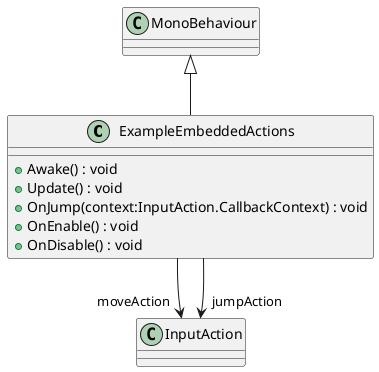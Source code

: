 @startuml
class ExampleEmbeddedActions {
    + Awake() : void
    + Update() : void
    + OnJump(context:InputAction.CallbackContext) : void
    + OnEnable() : void
    + OnDisable() : void
}
MonoBehaviour <|-- ExampleEmbeddedActions
ExampleEmbeddedActions --> "moveAction" InputAction
ExampleEmbeddedActions --> "jumpAction" InputAction
@enduml
